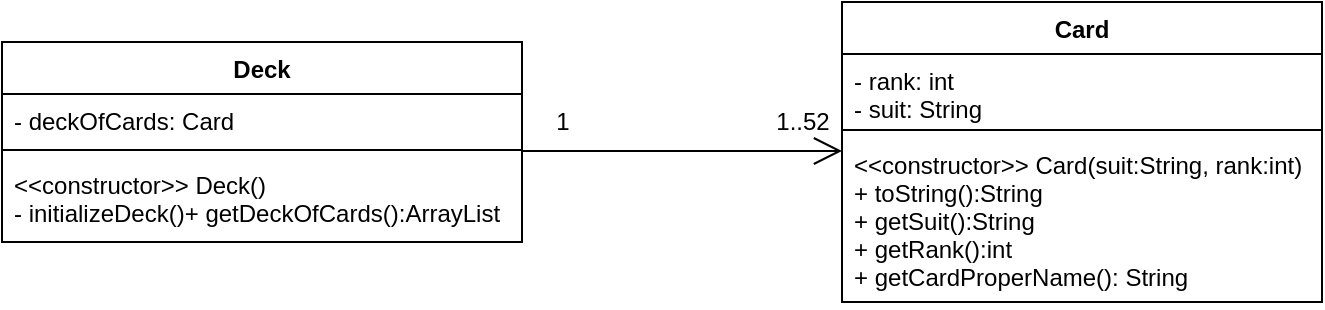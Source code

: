 <mxfile version="15.5.0" type="github"><diagram id="66t88rS-sH13BppoqcuM" name="Page-1"><mxGraphModel dx="893" dy="612" grid="1" gridSize="10" guides="1" tooltips="1" connect="1" arrows="1" fold="1" page="1" pageScale="1" pageWidth="850" pageHeight="1100" math="0" shadow="0"><root><mxCell id="0"/><mxCell id="1" parent="0"/><mxCell id="lXifvsYt_Wu4UvnvifeN-1" value="Card" style="swimlane;fontStyle=1;align=center;verticalAlign=top;childLayout=stackLayout;horizontal=1;startSize=26;horizontalStack=0;resizeParent=1;resizeParentMax=0;resizeLast=0;collapsible=1;marginBottom=0;" vertex="1" parent="1"><mxGeometry x="480" y="170" width="240" height="150" as="geometry"/></mxCell><mxCell id="lXifvsYt_Wu4UvnvifeN-2" value="- rank: int&#xA;- suit: String" style="text;strokeColor=none;fillColor=none;align=left;verticalAlign=top;spacingLeft=4;spacingRight=4;overflow=hidden;rotatable=0;points=[[0,0.5],[1,0.5]];portConstraint=eastwest;" vertex="1" parent="lXifvsYt_Wu4UvnvifeN-1"><mxGeometry y="26" width="240" height="34" as="geometry"/></mxCell><mxCell id="lXifvsYt_Wu4UvnvifeN-3" value="" style="line;strokeWidth=1;fillColor=none;align=left;verticalAlign=middle;spacingTop=-1;spacingLeft=3;spacingRight=3;rotatable=0;labelPosition=right;points=[];portConstraint=eastwest;" vertex="1" parent="lXifvsYt_Wu4UvnvifeN-1"><mxGeometry y="60" width="240" height="8" as="geometry"/></mxCell><mxCell id="lXifvsYt_Wu4UvnvifeN-4" value="&lt;&lt;constructor&gt;&gt; Card(suit:String, rank:int)&#xA;+ toString():String&#xA;+ getSuit():String&#xA;+ getRank():int&#xA;+ getCardProperName(): String&#xA;" style="text;strokeColor=none;fillColor=none;align=left;verticalAlign=top;spacingLeft=4;spacingRight=4;overflow=hidden;rotatable=0;points=[[0,0.5],[1,0.5]];portConstraint=eastwest;" vertex="1" parent="lXifvsYt_Wu4UvnvifeN-1"><mxGeometry y="68" width="240" height="82" as="geometry"/></mxCell><mxCell id="lXifvsYt_Wu4UvnvifeN-5" value="Deck" style="swimlane;fontStyle=1;align=center;verticalAlign=top;childLayout=stackLayout;horizontal=1;startSize=26;horizontalStack=0;resizeParent=1;resizeParentMax=0;resizeLast=0;collapsible=1;marginBottom=0;" vertex="1" parent="1"><mxGeometry x="60" y="190" width="260" height="100" as="geometry"/></mxCell><mxCell id="lXifvsYt_Wu4UvnvifeN-6" value="- deckOfCards: Card" style="text;strokeColor=none;fillColor=none;align=left;verticalAlign=top;spacingLeft=4;spacingRight=4;overflow=hidden;rotatable=0;points=[[0,0.5],[1,0.5]];portConstraint=eastwest;" vertex="1" parent="lXifvsYt_Wu4UvnvifeN-5"><mxGeometry y="26" width="260" height="24" as="geometry"/></mxCell><mxCell id="lXifvsYt_Wu4UvnvifeN-7" value="" style="line;strokeWidth=1;fillColor=none;align=left;verticalAlign=middle;spacingTop=-1;spacingLeft=3;spacingRight=3;rotatable=0;labelPosition=right;points=[];portConstraint=eastwest;" vertex="1" parent="lXifvsYt_Wu4UvnvifeN-5"><mxGeometry y="50" width="260" height="8" as="geometry"/></mxCell><mxCell id="lXifvsYt_Wu4UvnvifeN-8" value="&lt;&lt;constructor&gt;&gt; Deck()&#xA;- initializeDeck()+ getDeckOfCards():ArrayList&#xA;" style="text;strokeColor=none;fillColor=none;align=left;verticalAlign=top;spacingLeft=4;spacingRight=4;overflow=hidden;rotatable=0;points=[[0,0.5],[1,0.5]];portConstraint=eastwest;" vertex="1" parent="lXifvsYt_Wu4UvnvifeN-5"><mxGeometry y="58" width="260" height="42" as="geometry"/></mxCell><mxCell id="lXifvsYt_Wu4UvnvifeN-9" value="" style="endArrow=open;endFill=1;endSize=12;html=1;rounded=0;edgeStyle=orthogonalEdgeStyle;" edge="1" parent="1"><mxGeometry width="160" relative="1" as="geometry"><mxPoint x="320" y="244.5" as="sourcePoint"/><mxPoint x="480" y="244.5" as="targetPoint"/></mxGeometry></mxCell><mxCell id="lXifvsYt_Wu4UvnvifeN-10" value="1" style="text;html=1;align=center;verticalAlign=middle;resizable=0;points=[];autosize=1;strokeColor=none;fillColor=none;" vertex="1" parent="1"><mxGeometry x="330" y="220" width="20" height="20" as="geometry"/></mxCell><mxCell id="lXifvsYt_Wu4UvnvifeN-11" value="1..52" style="text;html=1;align=center;verticalAlign=middle;resizable=0;points=[];autosize=1;strokeColor=none;fillColor=none;" vertex="1" parent="1"><mxGeometry x="440" y="220" width="40" height="20" as="geometry"/></mxCell></root></mxGraphModel></diagram></mxfile>